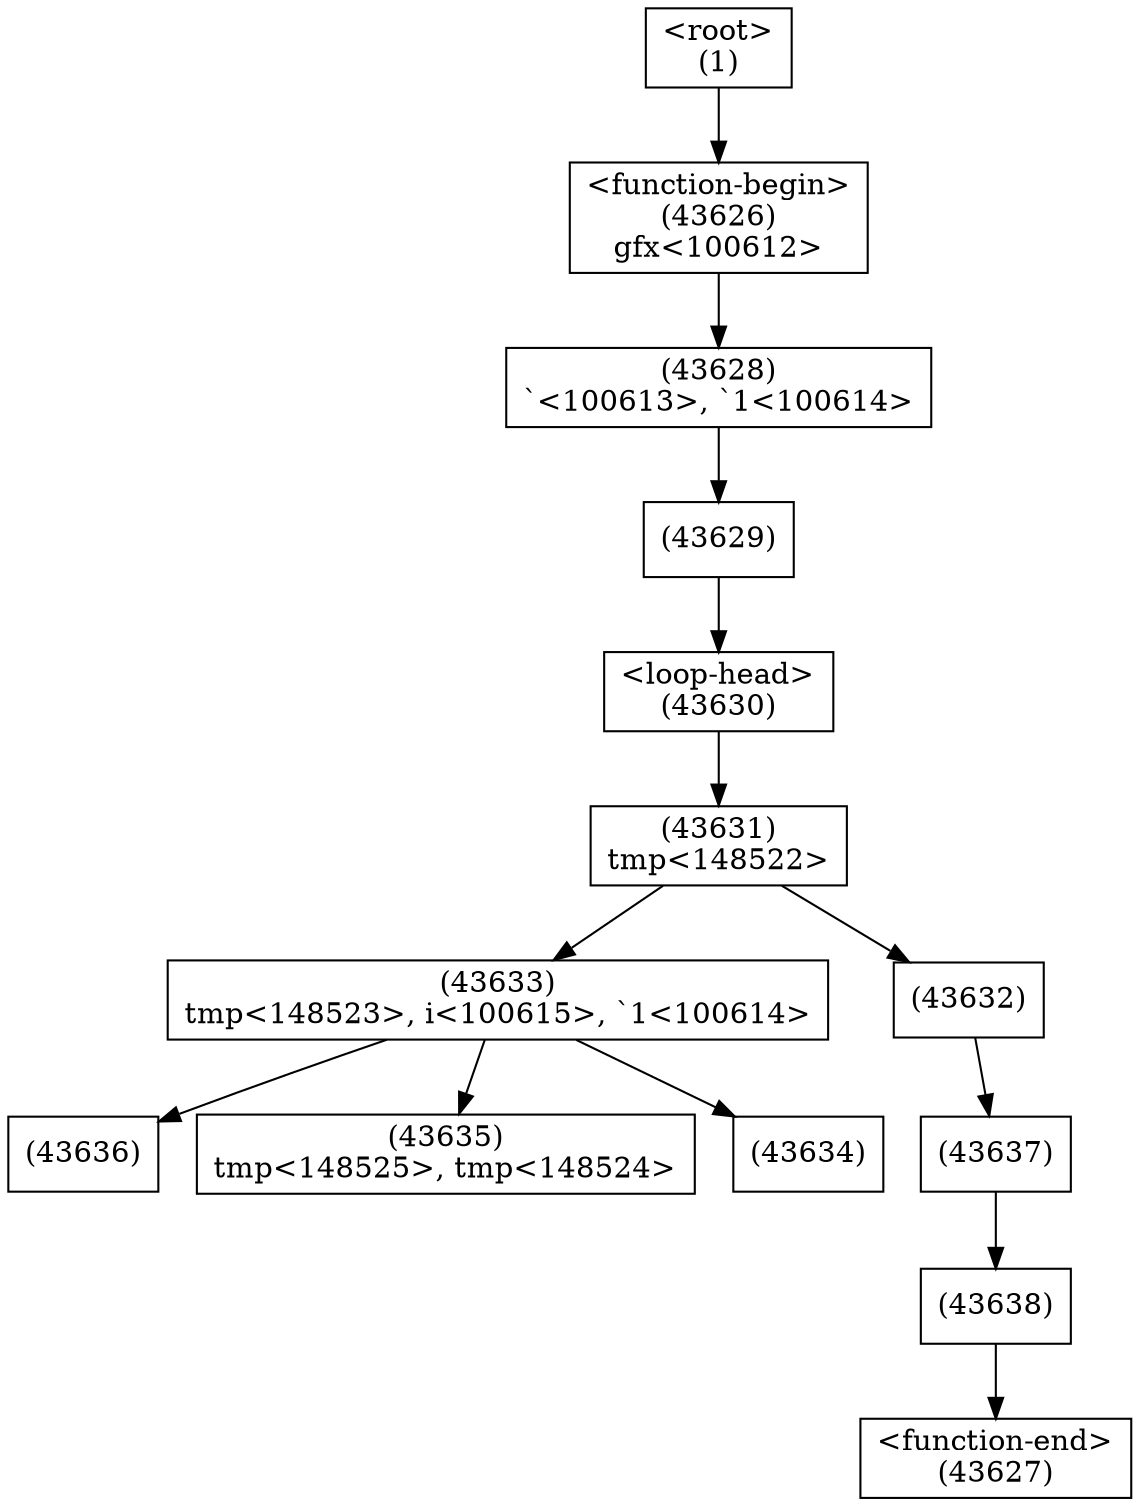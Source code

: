 digraph graphname {
n43638 [shape=box,label="(43638)"];
n43638 -> n43627;
n43637 [shape=box,label="(43637)"];
n43637 -> n43638;
n43636 [shape=box,label="(43636)"];
n43635 [shape=box,label="(43635)\ntmp<148525>, tmp<148524>"];
n43634 [shape=box,label="(43634)"];
n43633 [shape=box,label="(43633)\ntmp<148523>, i<100615>, `1<100614>"];
n43633 -> n43634;
n43633 -> n43636;
n43633 -> n43635;
n43632 [shape=box,label="(43632)"];
n43632 -> n43637;
n43631 [shape=box,label="(43631)\ntmp<148522>"];
n43631 -> n43632;
n43631 -> n43633;
n43630 [shape=box,label="<loop-head>
(43630)"];
n43630 -> n43631;
n43629 [shape=box,label="(43629)"];
n43629 -> n43630;
n43628 [shape=box,label="(43628)\n`<100613>, `1<100614>"];
n43628 -> n43629;
n43627 [shape=box,label="<function-end>
(43627)"];
n43626 [shape=box,label="<function-begin>
(43626)\ngfx<100612>"];
n43626 -> n43628;
n1 [shape=box,label="<root>
(1)"];
n1 -> n43626;
}
